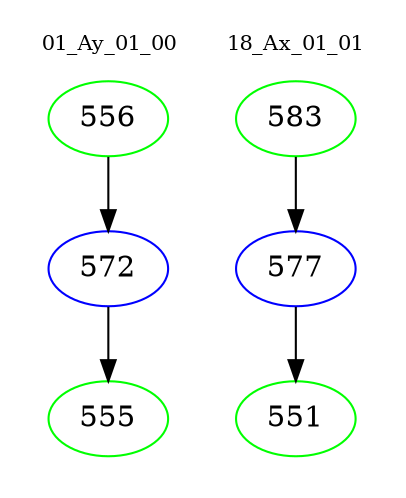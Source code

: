 digraph{
subgraph cluster_0 {
color = white
label = "01_Ay_01_00";
fontsize=10;
T0_556 [label="556", color="green"]
T0_556 -> T0_572 [color="black"]
T0_572 [label="572", color="blue"]
T0_572 -> T0_555 [color="black"]
T0_555 [label="555", color="green"]
}
subgraph cluster_1 {
color = white
label = "18_Ax_01_01";
fontsize=10;
T1_583 [label="583", color="green"]
T1_583 -> T1_577 [color="black"]
T1_577 [label="577", color="blue"]
T1_577 -> T1_551 [color="black"]
T1_551 [label="551", color="green"]
}
}
